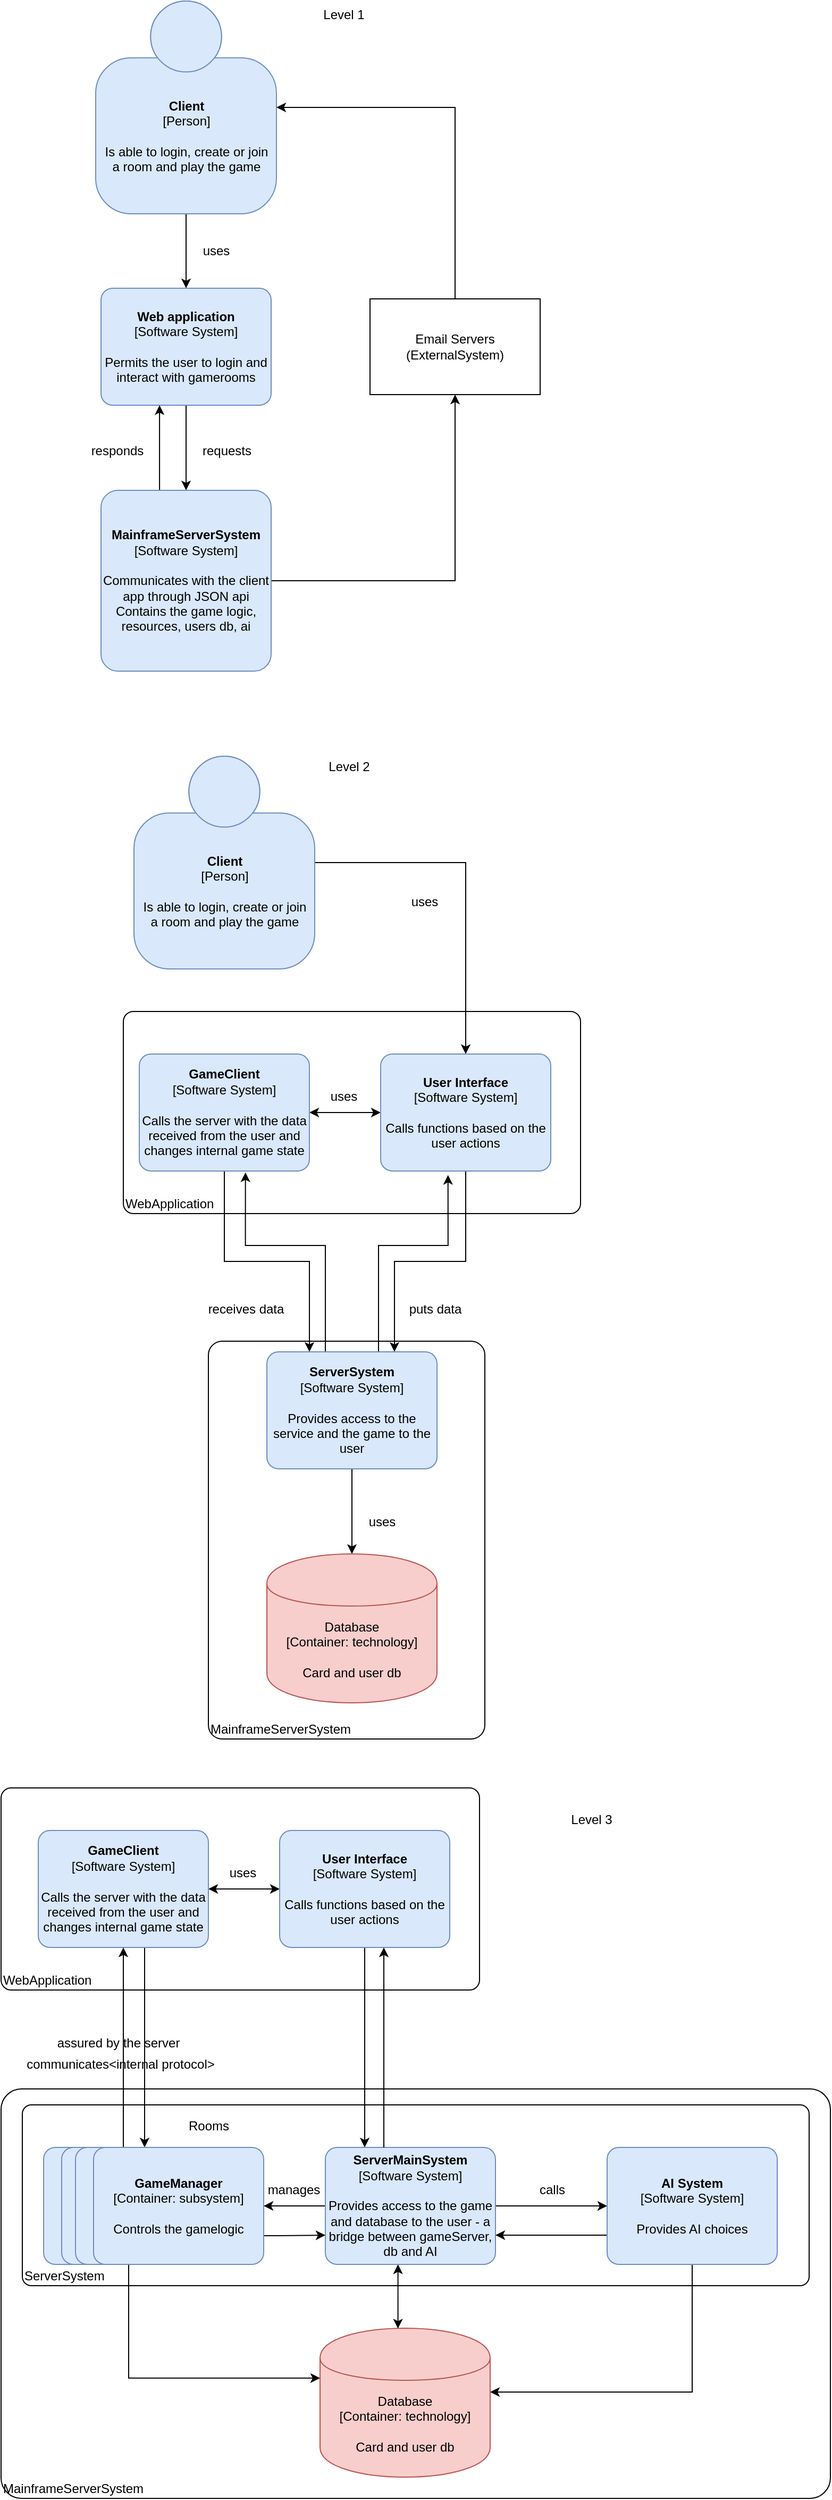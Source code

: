 <mxfile version="13.0.5" type="github">
  <diagram id="RPgiNZDQ3_FbHzRo0A-G" name="Page-1">
    <mxGraphModel dx="434" dy="691" grid="1" gridSize="10" guides="1" tooltips="1" connect="1" arrows="1" fold="1" page="1" pageScale="1" pageWidth="850" pageHeight="1100" math="0" shadow="0">
      <root>
        <mxCell id="0" />
        <mxCell id="1" parent="0" />
        <mxCell id="0MRRj5SCrSBQv9uq5w2X-92" value="&lt;div style=&quot;text-align: left&quot;&gt;MainframeServerSystem&lt;/div&gt;" style="rounded=1;whiteSpace=wrap;html=1;labelBackgroundColor=none;fillColor=#ffffff;fontColor=#000000;align=left;arcSize=5;strokeColor=#000000;verticalAlign=bottom;points=[[0.25,0,0],[0.5,0,0],[0.75,0,0],[1,0.25,0],[1,0.5,0],[1,0.75,0],[0.75,1,0],[0.5,1,0],[0.25,1,0],[0,0.75,0],[0,0.5,0],[0,0.25,0]];" vertex="1" parent="1">
          <mxGeometry x="885" y="1993" width="780" height="385" as="geometry" />
        </mxCell>
        <mxCell id="0MRRj5SCrSBQv9uq5w2X-57" value="&lt;div style=&quot;text-align: left&quot;&gt;MainframeServerSystem&lt;/div&gt;" style="rounded=1;whiteSpace=wrap;html=1;labelBackgroundColor=none;fillColor=#ffffff;fontColor=#000000;align=left;arcSize=5;strokeColor=#000000;verticalAlign=bottom;points=[[0.25,0,0],[0.5,0,0],[0.75,0,0],[1,0.25,0],[1,0.5,0],[1,0.75,0],[0.75,1,0],[0.5,1,0],[0.25,1,0],[0,0.75,0],[0,0.5,0],[0,0.25,0]];" vertex="1" parent="1">
          <mxGeometry x="1080" y="1290" width="260" height="374" as="geometry" />
        </mxCell>
        <mxCell id="0MRRj5SCrSBQv9uq5w2X-3" style="edgeStyle=orthogonalEdgeStyle;rounded=0;orthogonalLoop=1;jettySize=auto;html=1;" edge="1" parent="1" source="0MRRj5SCrSBQv9uq5w2X-4" target="0MRRj5SCrSBQv9uq5w2X-5">
          <mxGeometry relative="1" as="geometry" />
        </mxCell>
        <mxCell id="0MRRj5SCrSBQv9uq5w2X-4" value="&lt;b&gt;Client&lt;/b&gt;&lt;div&gt;[Person]&lt;/div&gt;&lt;br&gt;&lt;div&gt;Is able to login, create or join&lt;/div&gt;&lt;div&gt; a room and play the game&lt;br&gt;&lt;/div&gt;" style="html=1;dashed=0;whitespace=wrap;fillColor=#DAE8FC;strokeColor=#6C8EBF;shape=mxgraph.c4.person;align=center;points=[[0.5,0,0],[1,0.5,0],[1,0.75,0],[0.75,1,0],[0.5,1,0],[0.25,1,0],[0,0.75,0],[0,0.5,0]];" vertex="1" parent="1">
          <mxGeometry x="974" y="30" width="170" height="200" as="geometry" />
        </mxCell>
        <mxCell id="0MRRj5SCrSBQv9uq5w2X-9" style="edgeStyle=orthogonalEdgeStyle;rounded=0;orthogonalLoop=1;jettySize=auto;html=1;entryX=0.5;entryY=0;entryDx=0;entryDy=0;entryPerimeter=0;" edge="1" parent="1" source="0MRRj5SCrSBQv9uq5w2X-5" target="0MRRj5SCrSBQv9uq5w2X-8">
          <mxGeometry relative="1" as="geometry" />
        </mxCell>
        <mxCell id="0MRRj5SCrSBQv9uq5w2X-5" value="&lt;b&gt;Web application&lt;br&gt;&lt;/b&gt;&lt;div&gt;[Software System]&lt;/div&gt;&lt;br&gt;&lt;div&gt;Permits the user to login and interact with gamerooms&lt;br&gt;&lt;/div&gt;" style="rounded=1;whiteSpace=wrap;html=1;labelBackgroundColor=none;fillColor=#dae8fc;fontColor=#000000;align=center;arcSize=10;strokeColor=#6c8ebf;points=[[0.25,0,0],[0.5,0,0],[0.75,0,0],[1,0.25,0],[1,0.5,0],[1,0.75,0],[0.75,1,0],[0.5,1,0],[0.25,1,0],[0,0.75,0],[0,0.5,0],[0,0.25,0]];" vertex="1" parent="1">
          <mxGeometry x="979" y="300" width="160" height="110.0" as="geometry" />
        </mxCell>
        <mxCell id="0MRRj5SCrSBQv9uq5w2X-6" value="Level 1" style="text;html=1;align=center;verticalAlign=middle;resizable=0;points=[];autosize=1;" vertex="1" parent="1">
          <mxGeometry x="1182" y="33" width="50" height="20" as="geometry" />
        </mxCell>
        <mxCell id="0MRRj5SCrSBQv9uq5w2X-7" value="uses" style="text;html=1;align=center;verticalAlign=middle;resizable=0;points=[];autosize=1;" vertex="1" parent="1">
          <mxGeometry x="1067" y="255" width="40" height="20" as="geometry" />
        </mxCell>
        <mxCell id="0MRRj5SCrSBQv9uq5w2X-10" style="edgeStyle=orthogonalEdgeStyle;rounded=0;orthogonalLoop=1;jettySize=auto;html=1;entryX=0.344;entryY=1;entryDx=0;entryDy=0;entryPerimeter=0;exitX=0.344;exitY=0;exitDx=0;exitDy=0;exitPerimeter=0;" edge="1" parent="1" source="0MRRj5SCrSBQv9uq5w2X-8" target="0MRRj5SCrSBQv9uq5w2X-5">
          <mxGeometry relative="1" as="geometry" />
        </mxCell>
        <mxCell id="0MRRj5SCrSBQv9uq5w2X-50" style="edgeStyle=orthogonalEdgeStyle;rounded=0;orthogonalLoop=1;jettySize=auto;html=1;" edge="1" parent="1" source="0MRRj5SCrSBQv9uq5w2X-8" target="0MRRj5SCrSBQv9uq5w2X-49">
          <mxGeometry relative="1" as="geometry" />
        </mxCell>
        <mxCell id="0MRRj5SCrSBQv9uq5w2X-8" value="&lt;b&gt;MainframeServerSystem&lt;br&gt;&lt;/b&gt;&lt;div&gt;[Software System]&lt;/div&gt;&lt;br&gt;&lt;div&gt;Communicates with the client app through JSON api&lt;/div&gt;&lt;div&gt;Contains the game logic, resources, users db, ai&lt;/div&gt;" style="rounded=1;whiteSpace=wrap;html=1;labelBackgroundColor=none;fillColor=#dae8fc;fontColor=#000000;align=center;arcSize=10;strokeColor=#6c8ebf;points=[[0.25,0,0],[0.5,0,0],[0.75,0,0],[1,0.25,0],[1,0.5,0],[1,0.75,0],[0.75,1,0],[0.5,1,0],[0.25,1,0],[0,0.75,0],[0,0.5,0],[0,0.25,0]];" vertex="1" parent="1">
          <mxGeometry x="979" y="490" width="160" height="170" as="geometry" />
        </mxCell>
        <mxCell id="0MRRj5SCrSBQv9uq5w2X-12" value="requests" style="text;html=1;align=center;verticalAlign=middle;resizable=0;points=[];autosize=1;" vertex="1" parent="1">
          <mxGeometry x="1067" y="442.5" width="60" height="20" as="geometry" />
        </mxCell>
        <mxCell id="0MRRj5SCrSBQv9uq5w2X-13" value="responds" style="text;html=1;align=center;verticalAlign=middle;resizable=0;points=[];autosize=1;" vertex="1" parent="1">
          <mxGeometry x="964" y="442.5" width="60" height="20" as="geometry" />
        </mxCell>
        <mxCell id="0MRRj5SCrSBQv9uq5w2X-14" value="&lt;div style=&quot;text-align: left&quot;&gt;WebApplication&lt;/div&gt;" style="rounded=1;whiteSpace=wrap;html=1;labelBackgroundColor=none;fillColor=#ffffff;fontColor=#000000;align=left;arcSize=5;strokeColor=#000000;verticalAlign=bottom;points=[[0.25,0,0],[0.5,0,0],[0.75,0,0],[1,0.25,0],[1,0.5,0],[1,0.75,0],[0.75,1,0],[0.5,1,0],[0.25,1,0],[0,0.75,0],[0,0.5,0],[0,0.25,0]];" vertex="1" parent="1">
          <mxGeometry x="1000" y="980" width="430" height="190" as="geometry" />
        </mxCell>
        <mxCell id="0MRRj5SCrSBQv9uq5w2X-15" value="Level 2" style="text;html=1;align=center;verticalAlign=middle;resizable=0;points=[];autosize=1;" vertex="1" parent="1">
          <mxGeometry x="1187" y="740" width="50" height="20" as="geometry" />
        </mxCell>
        <mxCell id="0MRRj5SCrSBQv9uq5w2X-16" style="edgeStyle=orthogonalEdgeStyle;rounded=0;orthogonalLoop=1;jettySize=auto;html=1;startArrow=none;startFill=0;endArrow=classic;endFill=1;" edge="1" source="0MRRj5SCrSBQv9uq5w2X-17" target="0MRRj5SCrSBQv9uq5w2X-20" parent="1">
          <mxGeometry relative="1" as="geometry" />
        </mxCell>
        <mxCell id="0MRRj5SCrSBQv9uq5w2X-17" value="&lt;b&gt;Client&lt;/b&gt;&lt;div&gt;[Person]&lt;/div&gt;&lt;br&gt;&lt;div&gt;Is able to login, create or join&lt;/div&gt;&lt;div&gt; a room and play the game&lt;br&gt;&lt;/div&gt;" style="html=1;dashed=0;whitespace=wrap;fillColor=#DAE8FC;strokeColor=#6C8EBF;shape=mxgraph.c4.person;align=center;points=[[0.5,0,0],[1,0.5,0],[1,0.75,0],[0.75,1,0],[0.5,1,0],[0.25,1,0],[0,0.75,0],[0,0.5,0]];" vertex="1" parent="1">
          <mxGeometry x="1010" y="740" width="170" height="200" as="geometry" />
        </mxCell>
        <mxCell id="0MRRj5SCrSBQv9uq5w2X-18" style="edgeStyle=orthogonalEdgeStyle;rounded=0;orthogonalLoop=1;jettySize=auto;html=1;entryX=0;entryY=0.5;entryDx=0;entryDy=0;entryPerimeter=0;startArrow=classic;startFill=1;endArrow=classic;endFill=1;" edge="1" source="0MRRj5SCrSBQv9uq5w2X-19" target="0MRRj5SCrSBQv9uq5w2X-20" parent="1">
          <mxGeometry relative="1" as="geometry" />
        </mxCell>
        <mxCell id="0MRRj5SCrSBQv9uq5w2X-55" style="edgeStyle=orthogonalEdgeStyle;rounded=0;orthogonalLoop=1;jettySize=auto;html=1;entryX=0.25;entryY=0;entryDx=0;entryDy=0;entryPerimeter=0;" edge="1" parent="1" source="0MRRj5SCrSBQv9uq5w2X-19" target="0MRRj5SCrSBQv9uq5w2X-52">
          <mxGeometry relative="1" as="geometry" />
        </mxCell>
        <mxCell id="0MRRj5SCrSBQv9uq5w2X-19" value="&lt;b&gt;GameClient&lt;/b&gt;&lt;div&gt;[Software System]&lt;/div&gt;&lt;br&gt;&lt;div&gt;Calls the server with the data received from the user and changes internal game state&lt;br&gt;&lt;/div&gt;" style="rounded=1;whiteSpace=wrap;html=1;labelBackgroundColor=none;fillColor=#dae8fc;fontColor=#000000;align=center;arcSize=10;strokeColor=#6c8ebf;points=[[0.25,0,0],[0.5,0,0],[0.75,0,0],[1,0.25,0],[1,0.5,0],[1,0.75,0],[0.75,1,0],[0.5,1,0],[0.25,1,0],[0,0.75,0],[0,0.5,0],[0,0.25,0]];" vertex="1" parent="1">
          <mxGeometry x="1015" y="1020" width="160" height="110.0" as="geometry" />
        </mxCell>
        <mxCell id="0MRRj5SCrSBQv9uq5w2X-53" style="edgeStyle=orthogonalEdgeStyle;rounded=0;orthogonalLoop=1;jettySize=auto;html=1;entryX=0.75;entryY=0;entryDx=0;entryDy=0;entryPerimeter=0;" edge="1" parent="1" source="0MRRj5SCrSBQv9uq5w2X-20" target="0MRRj5SCrSBQv9uq5w2X-52">
          <mxGeometry relative="1" as="geometry" />
        </mxCell>
        <mxCell id="0MRRj5SCrSBQv9uq5w2X-20" value="&lt;b&gt;User Interface&lt;br&gt;&lt;/b&gt;&lt;div&gt;[Software System]&lt;/div&gt;&lt;br&gt;&lt;div&gt;Calls functions based on the user actions&lt;br&gt;&lt;/div&gt;" style="rounded=1;whiteSpace=wrap;html=1;labelBackgroundColor=none;fillColor=#dae8fc;fontColor=#000000;align=center;arcSize=10;strokeColor=#6c8ebf;points=[[0.25,0,0],[0.5,0,0],[0.75,0,0],[1,0.25,0],[1,0.5,0],[1,0.75,0],[0.75,1,0],[0.5,1,0],[0.25,1,0],[0,0.75,0],[0,0.5,0],[0,0.25,0]];" vertex="1" parent="1">
          <mxGeometry x="1242" y="1020" width="160" height="110.0" as="geometry" />
        </mxCell>
        <mxCell id="0MRRj5SCrSBQv9uq5w2X-21" value="uses" style="text;html=1;align=center;verticalAlign=middle;resizable=0;points=[];autosize=1;" vertex="1" parent="1">
          <mxGeometry x="1187" y="1050" width="40" height="20" as="geometry" />
        </mxCell>
        <mxCell id="0MRRj5SCrSBQv9uq5w2X-22" value="uses" style="text;html=1;align=center;verticalAlign=middle;resizable=0;points=[];autosize=1;" vertex="1" parent="1">
          <mxGeometry x="1263" y="867" width="40" height="20" as="geometry" />
        </mxCell>
        <mxCell id="0MRRj5SCrSBQv9uq5w2X-47" value="puts data" style="text;html=1;align=center;verticalAlign=middle;resizable=0;points=[];autosize=1;" vertex="1" parent="1">
          <mxGeometry x="1263" y="1250" width="60" height="20" as="geometry" />
        </mxCell>
        <mxCell id="0MRRj5SCrSBQv9uq5w2X-48" value="&lt;div&gt;receives data&lt;/div&gt;" style="text;html=1;align=center;verticalAlign=middle;resizable=0;points=[];autosize=1;" vertex="1" parent="1">
          <mxGeometry x="1070" y="1250" width="90" height="20" as="geometry" />
        </mxCell>
        <mxCell id="0MRRj5SCrSBQv9uq5w2X-51" style="edgeStyle=orthogonalEdgeStyle;rounded=0;orthogonalLoop=1;jettySize=auto;html=1;entryX=1;entryY=0.5;entryDx=0;entryDy=0;entryPerimeter=0;" edge="1" parent="1" source="0MRRj5SCrSBQv9uq5w2X-49" target="0MRRj5SCrSBQv9uq5w2X-4">
          <mxGeometry relative="1" as="geometry">
            <Array as="points">
              <mxPoint x="1312" y="130" />
            </Array>
          </mxGeometry>
        </mxCell>
        <mxCell id="0MRRj5SCrSBQv9uq5w2X-49" value="Email Servers&lt;br&gt;(ExternalSystem)" style="rounded=0;whiteSpace=wrap;html=1;" vertex="1" parent="1">
          <mxGeometry x="1232" y="310" width="160" height="90" as="geometry" />
        </mxCell>
        <mxCell id="0MRRj5SCrSBQv9uq5w2X-54" style="edgeStyle=orthogonalEdgeStyle;rounded=0;orthogonalLoop=1;jettySize=auto;html=1;entryX=0.396;entryY=1.034;entryDx=0;entryDy=0;entryPerimeter=0;" edge="1" parent="1" source="0MRRj5SCrSBQv9uq5w2X-52" target="0MRRj5SCrSBQv9uq5w2X-20">
          <mxGeometry relative="1" as="geometry">
            <Array as="points">
              <mxPoint x="1240" y="1200" />
              <mxPoint x="1305" y="1200" />
            </Array>
          </mxGeometry>
        </mxCell>
        <mxCell id="0MRRj5SCrSBQv9uq5w2X-56" style="edgeStyle=orthogonalEdgeStyle;rounded=0;orthogonalLoop=1;jettySize=auto;html=1;entryX=0.624;entryY=1.012;entryDx=0;entryDy=0;entryPerimeter=0;" edge="1" parent="1" source="0MRRj5SCrSBQv9uq5w2X-52" target="0MRRj5SCrSBQv9uq5w2X-19">
          <mxGeometry relative="1" as="geometry">
            <Array as="points">
              <mxPoint x="1190" y="1200" />
              <mxPoint x="1115" y="1200" />
            </Array>
          </mxGeometry>
        </mxCell>
        <mxCell id="0MRRj5SCrSBQv9uq5w2X-59" style="edgeStyle=orthogonalEdgeStyle;rounded=0;orthogonalLoop=1;jettySize=auto;html=1;" edge="1" parent="1" source="0MRRj5SCrSBQv9uq5w2X-52" target="0MRRj5SCrSBQv9uq5w2X-58">
          <mxGeometry relative="1" as="geometry" />
        </mxCell>
        <mxCell id="0MRRj5SCrSBQv9uq5w2X-52" value="&lt;b&gt;ServerSystem&lt;/b&gt;&lt;div&gt;[Software System]&lt;/div&gt;&lt;br&gt;&lt;div&gt;Provides access to the service and the game to the user&lt;br&gt;&lt;/div&gt;" style="rounded=1;whiteSpace=wrap;html=1;labelBackgroundColor=none;fillColor=#dae8fc;fontColor=#000000;align=center;arcSize=10;strokeColor=#6c8ebf;points=[[0.25,0,0],[0.5,0,0],[0.75,0,0],[1,0.25,0],[1,0.5,0],[1,0.75,0],[0.75,1,0],[0.5,1,0],[0.25,1,0],[0,0.75,0],[0,0.5,0],[0,0.25,0]];" vertex="1" parent="1">
          <mxGeometry x="1135" y="1300" width="160" height="110" as="geometry" />
        </mxCell>
        <mxCell id="0MRRj5SCrSBQv9uq5w2X-58" value="&lt;span&gt;Database&lt;/span&gt;&lt;div&gt;[Container:&amp;nbsp;technology]&lt;/div&gt;&lt;br&gt;&lt;div&gt;Card and user db&lt;/div&gt;" style="shape=cylinder;whiteSpace=wrap;html=1;boundedLbl=1;rounded=0;labelBackgroundColor=none;fillColor=#f8cecc;fontSize=12;align=center;strokeColor=#b85450;points=[[0.5,0,0],[1,0.25,0],[1,0.5,0],[1,0.75,0],[0.5,1,0],[0,0.75,0],[0,0.5,0],[0,0.25,0]];" vertex="1" parent="1">
          <mxGeometry x="1135" y="1490" width="160" height="140" as="geometry" />
        </mxCell>
        <mxCell id="0MRRj5SCrSBQv9uq5w2X-62" value="uses" style="text;html=1;align=center;verticalAlign=middle;resizable=0;points=[];autosize=1;" vertex="1" parent="1">
          <mxGeometry x="1223" y="1450" width="40" height="20" as="geometry" />
        </mxCell>
        <mxCell id="0MRRj5SCrSBQv9uq5w2X-63" value="ServerSystem" style="rounded=1;whiteSpace=wrap;html=1;labelBackgroundColor=none;fillColor=#ffffff;fontColor=#000000;align=left;arcSize=5;strokeColor=#000000;verticalAlign=bottom;points=[[0.25,0,0],[0.5,0,0],[0.75,0,0],[1,0.25,0],[1,0.5,0],[1,0.75,0],[0.75,1,0],[0.5,1,0],[0.25,1,0],[0,0.75,0],[0,0.5,0],[0,0.25,0]];" vertex="1" parent="1">
          <mxGeometry x="905" y="2008" width="740" height="170" as="geometry" />
        </mxCell>
        <mxCell id="0MRRj5SCrSBQv9uq5w2X-64" value="&lt;span&gt;Database&lt;/span&gt;&lt;div&gt;[Container:&amp;nbsp;technology]&lt;/div&gt;&lt;br&gt;&lt;div&gt;Card and user db&lt;/div&gt;" style="shape=cylinder;whiteSpace=wrap;html=1;boundedLbl=1;rounded=0;labelBackgroundColor=none;fillColor=#f8cecc;fontSize=12;align=center;strokeColor=#b85450;points=[[0.5,0,0],[1,0.25,0],[1,0.5,0],[1,0.75,0],[0.5,1,0],[0,0.75,0],[0,0.5,0],[0,0.25,0]];" vertex="1" parent="1">
          <mxGeometry x="1185" y="2218" width="160" height="140" as="geometry" />
        </mxCell>
        <mxCell id="0MRRj5SCrSBQv9uq5w2X-65" style="edgeStyle=orthogonalEdgeStyle;rounded=0;orthogonalLoop=1;jettySize=auto;html=1;entryX=0;entryY=0.335;entryDx=0;entryDy=0;entryPerimeter=0;startArrow=none;startFill=0;endArrow=classic;endFill=1;" edge="1" parent="1" source="0MRRj5SCrSBQv9uq5w2X-67" target="0MRRj5SCrSBQv9uq5w2X-64">
          <mxGeometry relative="1" as="geometry">
            <Array as="points">
              <mxPoint x="1005" y="2265" />
            </Array>
          </mxGeometry>
        </mxCell>
        <mxCell id="0MRRj5SCrSBQv9uq5w2X-67" value="&lt;span&gt;&lt;b&gt;GameManager&lt;/b&gt;&lt;/span&gt;&lt;br&gt;&lt;div&gt;[Container:&amp;nbsp;&lt;span&gt;technology&lt;/span&gt;&lt;span&gt;]&lt;/span&gt;&lt;/div&gt;&lt;br&gt;&lt;div&gt;Controls the gamelogic&lt;br&gt;&lt;/div&gt;" style="rounded=1;whiteSpace=wrap;html=1;labelBackgroundColor=none;fillColor=#dae8fc;fontColor=#000000;align=center;arcSize=10;strokeColor=#6c8ebf;points=[[0.25,0,0],[0.5,0,0],[0.75,0,0],[1,0.25,0],[1,0.5,0],[1,0.75,0],[0.75,1,0],[0.5,1,0],[0.25,1,0],[0,0.75,0],[0,0.5,0],[0,0.25,0]];" vertex="1" parent="1">
          <mxGeometry x="925" y="2048" width="160" height="110.0" as="geometry" />
        </mxCell>
        <mxCell id="0MRRj5SCrSBQv9uq5w2X-69" style="edgeStyle=orthogonalEdgeStyle;rounded=0;orthogonalLoop=1;jettySize=auto;html=1;exitX=1;exitY=0.5;exitDx=0;exitDy=0;exitPerimeter=0;startArrow=none;startFill=0;endArrow=classic;endFill=1;" edge="1" parent="1" source="0MRRj5SCrSBQv9uq5w2X-71" target="0MRRj5SCrSBQv9uq5w2X-73">
          <mxGeometry relative="1" as="geometry" />
        </mxCell>
        <mxCell id="0MRRj5SCrSBQv9uq5w2X-70" style="edgeStyle=orthogonalEdgeStyle;rounded=0;orthogonalLoop=1;jettySize=auto;html=1;startArrow=classic;startFill=1;endArrow=classic;endFill=1;entryX=0.458;entryY=0.002;entryDx=0;entryDy=0;entryPerimeter=0;" edge="1" parent="1" source="0MRRj5SCrSBQv9uq5w2X-71" target="0MRRj5SCrSBQv9uq5w2X-64">
          <mxGeometry relative="1" as="geometry">
            <Array as="points">
              <mxPoint x="1258" y="2218" />
            </Array>
          </mxGeometry>
        </mxCell>
        <mxCell id="0MRRj5SCrSBQv9uq5w2X-109" style="edgeStyle=orthogonalEdgeStyle;rounded=0;orthogonalLoop=1;jettySize=auto;html=1;" edge="1" parent="1" source="0MRRj5SCrSBQv9uq5w2X-71" target="0MRRj5SCrSBQv9uq5w2X-102">
          <mxGeometry relative="1" as="geometry" />
        </mxCell>
        <mxCell id="0MRRj5SCrSBQv9uq5w2X-71" value="&lt;b&gt;ServerMainSystem&lt;/b&gt;&lt;div&gt;[Software System]&lt;/div&gt;&lt;br&gt;&lt;div&gt;Provides access to the game and database to the user - a bridge between gameServer, db and AI&lt;br&gt;&lt;/div&gt;" style="rounded=1;whiteSpace=wrap;html=1;labelBackgroundColor=none;fillColor=#dae8fc;fontColor=#000000;align=center;arcSize=10;strokeColor=#6c8ebf;points=[[0.25,0,0],[0.5,0,0],[0.75,0,0],[1,0.25,0],[1,0.5,0],[1,0.75,0],[0.75,1,0],[0.5,1,0],[0.25,1,0],[0,0.75,0],[0,0.5,0],[0,0.25,0]];" vertex="1" parent="1">
          <mxGeometry x="1190" y="2048" width="160" height="110" as="geometry" />
        </mxCell>
        <mxCell id="0MRRj5SCrSBQv9uq5w2X-72" style="edgeStyle=orthogonalEdgeStyle;rounded=0;orthogonalLoop=1;jettySize=auto;html=1;entryX=1;entryY=0.429;entryDx=0;entryDy=0;entryPerimeter=0;startArrow=none;startFill=0;endArrow=classic;endFill=1;" edge="1" parent="1" source="0MRRj5SCrSBQv9uq5w2X-73" target="0MRRj5SCrSBQv9uq5w2X-64">
          <mxGeometry relative="1" as="geometry">
            <Array as="points">
              <mxPoint x="1535" y="2278" />
              <mxPoint x="1345" y="2278" />
            </Array>
          </mxGeometry>
        </mxCell>
        <mxCell id="0MRRj5SCrSBQv9uq5w2X-91" style="edgeStyle=orthogonalEdgeStyle;rounded=0;orthogonalLoop=1;jettySize=auto;html=1;exitX=0;exitY=0.75;exitDx=0;exitDy=0;exitPerimeter=0;entryX=1;entryY=0.75;entryDx=0;entryDy=0;entryPerimeter=0;" edge="1" parent="1" source="0MRRj5SCrSBQv9uq5w2X-73" target="0MRRj5SCrSBQv9uq5w2X-71">
          <mxGeometry relative="1" as="geometry" />
        </mxCell>
        <mxCell id="0MRRj5SCrSBQv9uq5w2X-73" value="&lt;b&gt;AI System&lt;br&gt;&lt;/b&gt;&lt;div&gt;[Software System]&lt;/div&gt;&lt;br&gt;&lt;div&gt;Provides AI choices&lt;/div&gt;" style="rounded=1;whiteSpace=wrap;html=1;labelBackgroundColor=none;fillColor=#dae8fc;fontColor=#000000;align=center;arcSize=10;strokeColor=#6c8ebf;points=[[0.25,0,0],[0.5,0,0],[0.75,0,0],[1,0.25,0],[1,0.5,0],[1,0.75,0],[0.75,1,0],[0.5,1,0],[0.25,1,0],[0,0.75,0],[0,0.5,0],[0,0.25,0]];" vertex="1" parent="1">
          <mxGeometry x="1455" y="2048" width="160" height="110.0" as="geometry" />
        </mxCell>
        <mxCell id="0MRRj5SCrSBQv9uq5w2X-78" value="communicates&amp;lt;internal protocol&amp;gt;" style="text;html=1;align=center;verticalAlign=middle;resizable=0;points=[];autosize=1;" vertex="1" parent="1">
          <mxGeometry x="902" y="1960" width="190" height="20" as="geometry" />
        </mxCell>
        <mxCell id="0MRRj5SCrSBQv9uq5w2X-81" value="calls" style="text;html=1;align=center;verticalAlign=middle;resizable=0;points=[];autosize=1;" vertex="1" parent="1">
          <mxGeometry x="1383" y="2078" width="40" height="20" as="geometry" />
        </mxCell>
        <mxCell id="0MRRj5SCrSBQv9uq5w2X-82" value="&lt;div style=&quot;text-align: left&quot;&gt;WebApplication&lt;/div&gt;" style="rounded=1;whiteSpace=wrap;html=1;labelBackgroundColor=none;fillColor=#ffffff;fontColor=#000000;align=left;arcSize=5;strokeColor=#000000;verticalAlign=bottom;points=[[0.25,0,0],[0.5,0,0],[0.75,0,0],[1,0.25,0],[1,0.5,0],[1,0.75,0],[0.75,1,0],[0.5,1,0],[0.25,1,0],[0,0.75,0],[0,0.5,0],[0,0.25,0]];" vertex="1" parent="1">
          <mxGeometry x="885" y="1710" width="450" height="190" as="geometry" />
        </mxCell>
        <mxCell id="0MRRj5SCrSBQv9uq5w2X-83" style="edgeStyle=orthogonalEdgeStyle;rounded=0;orthogonalLoop=1;jettySize=auto;html=1;entryX=0;entryY=0.5;entryDx=0;entryDy=0;entryPerimeter=0;startArrow=classic;startFill=1;endArrow=classic;endFill=1;" edge="1" source="0MRRj5SCrSBQv9uq5w2X-84" target="0MRRj5SCrSBQv9uq5w2X-85" parent="1">
          <mxGeometry relative="1" as="geometry" />
        </mxCell>
        <mxCell id="0MRRj5SCrSBQv9uq5w2X-112" style="edgeStyle=orthogonalEdgeStyle;rounded=0;orthogonalLoop=1;jettySize=auto;html=1;" edge="1" parent="1" source="0MRRj5SCrSBQv9uq5w2X-84" target="0MRRj5SCrSBQv9uq5w2X-102">
          <mxGeometry relative="1" as="geometry">
            <Array as="points">
              <mxPoint x="1020" y="1910" />
              <mxPoint x="1020" y="1910" />
            </Array>
          </mxGeometry>
        </mxCell>
        <mxCell id="0MRRj5SCrSBQv9uq5w2X-84" value="&lt;b&gt;GameClient&lt;/b&gt;&lt;div&gt;[Software System]&lt;/div&gt;&lt;br&gt;&lt;div&gt;Calls the server with the data received from the user and changes internal game state&lt;br&gt;&lt;/div&gt;" style="rounded=1;whiteSpace=wrap;html=1;labelBackgroundColor=none;fillColor=#dae8fc;fontColor=#000000;align=center;arcSize=10;strokeColor=#6c8ebf;points=[[0.25,0,0],[0.5,0,0],[0.75,0,0],[1,0.25,0],[1,0.5,0],[1,0.75,0],[0.75,1,0],[0.5,1,0],[0.25,1,0],[0,0.75,0],[0,0.5,0],[0,0.25,0]];" vertex="1" parent="1">
          <mxGeometry x="920" y="1750" width="160" height="110.0" as="geometry" />
        </mxCell>
        <mxCell id="0MRRj5SCrSBQv9uq5w2X-104" style="edgeStyle=orthogonalEdgeStyle;rounded=0;orthogonalLoop=1;jettySize=auto;html=1;" edge="1" parent="1" source="0MRRj5SCrSBQv9uq5w2X-85" target="0MRRj5SCrSBQv9uq5w2X-71">
          <mxGeometry relative="1" as="geometry">
            <Array as="points">
              <mxPoint x="1227" y="1998" />
              <mxPoint x="1227" y="1998" />
            </Array>
          </mxGeometry>
        </mxCell>
        <mxCell id="0MRRj5SCrSBQv9uq5w2X-85" value="&lt;b&gt;User Interface&lt;br&gt;&lt;/b&gt;&lt;div&gt;[Software System]&lt;/div&gt;&lt;br&gt;&lt;div&gt;Calls functions based on the user actions&lt;br&gt;&lt;/div&gt;" style="rounded=1;whiteSpace=wrap;html=1;labelBackgroundColor=none;fillColor=#dae8fc;fontColor=#000000;align=center;arcSize=10;strokeColor=#6c8ebf;points=[[0.25,0,0],[0.5,0,0],[0.75,0,0],[1,0.25,0],[1,0.5,0],[1,0.75,0],[0.75,1,0],[0.5,1,0],[0.25,1,0],[0,0.75,0],[0,0.5,0],[0,0.25,0]];" vertex="1" parent="1">
          <mxGeometry x="1147" y="1750" width="160" height="110.0" as="geometry" />
        </mxCell>
        <mxCell id="0MRRj5SCrSBQv9uq5w2X-86" value="uses" style="text;html=1;align=center;verticalAlign=middle;resizable=0;points=[];autosize=1;" vertex="1" parent="1">
          <mxGeometry x="1092" y="1780" width="40" height="20" as="geometry" />
        </mxCell>
        <mxCell id="0MRRj5SCrSBQv9uq5w2X-87" value="&lt;div&gt;Level 3&lt;/div&gt;" style="text;html=1;align=center;verticalAlign=middle;resizable=0;points=[];autosize=1;" vertex="1" parent="1">
          <mxGeometry x="1415" y="1730" width="50" height="20" as="geometry" />
        </mxCell>
        <mxCell id="0MRRj5SCrSBQv9uq5w2X-99" style="edgeStyle=orthogonalEdgeStyle;rounded=0;orthogonalLoop=1;jettySize=auto;html=1;" edge="1" parent="1" source="0MRRj5SCrSBQv9uq5w2X-67" target="0MRRj5SCrSBQv9uq5w2X-84">
          <mxGeometry relative="1" as="geometry">
            <Array as="points">
              <mxPoint x="1000" y="2008" />
              <mxPoint x="1000" y="2008" />
            </Array>
          </mxGeometry>
        </mxCell>
        <mxCell id="0MRRj5SCrSBQv9uq5w2X-100" value="&lt;span&gt;&lt;b&gt;GameManager&lt;/b&gt;&lt;/span&gt;&lt;br&gt;&lt;div&gt;[Container:&amp;nbsp;&lt;span&gt;technology&lt;/span&gt;&lt;span&gt;]&lt;/span&gt;&lt;/div&gt;&lt;br&gt;&lt;div&gt;Controls the gamelogic&lt;br&gt;&lt;/div&gt;" style="rounded=1;whiteSpace=wrap;html=1;labelBackgroundColor=none;fillColor=#dae8fc;fontColor=#000000;align=center;arcSize=10;strokeColor=#6c8ebf;points=[[0.25,0,0],[0.5,0,0],[0.75,0,0],[1,0.25,0],[1,0.5,0],[1,0.75,0],[0.75,1,0],[0.5,1,0],[0.25,1,0],[0,0.75,0],[0,0.5,0],[0,0.25,0]];" vertex="1" parent="1">
          <mxGeometry x="942" y="2048" width="160" height="110.0" as="geometry" />
        </mxCell>
        <mxCell id="0MRRj5SCrSBQv9uq5w2X-101" value="&lt;span&gt;&lt;b&gt;GameManager&lt;/b&gt;&lt;/span&gt;&lt;br&gt;&lt;div&gt;[Container:&amp;nbsp;&lt;span&gt;technology&lt;/span&gt;&lt;span&gt;]&lt;/span&gt;&lt;/div&gt;&lt;br&gt;&lt;div&gt;Controls the gamelogic&lt;br&gt;&lt;/div&gt;" style="rounded=1;whiteSpace=wrap;html=1;labelBackgroundColor=none;fillColor=#dae8fc;fontColor=#000000;align=center;arcSize=10;strokeColor=#6c8ebf;points=[[0.25,0,0],[0.5,0,0],[0.75,0,0],[1,0.25,0],[1,0.5,0],[1,0.75,0],[0.75,1,0],[0.5,1,0],[0.25,1,0],[0,0.75,0],[0,0.5,0],[0,0.25,0]];" vertex="1" parent="1">
          <mxGeometry x="955" y="2048" width="160" height="110.0" as="geometry" />
        </mxCell>
        <mxCell id="0MRRj5SCrSBQv9uq5w2X-110" style="edgeStyle=orthogonalEdgeStyle;rounded=0;orthogonalLoop=1;jettySize=auto;html=1;entryX=0;entryY=0.75;entryDx=0;entryDy=0;entryPerimeter=0;" edge="1" parent="1" source="0MRRj5SCrSBQv9uq5w2X-102" target="0MRRj5SCrSBQv9uq5w2X-71">
          <mxGeometry relative="1" as="geometry">
            <Array as="points">
              <mxPoint x="1145" y="2131" />
              <mxPoint x="1145" y="2131" />
            </Array>
          </mxGeometry>
        </mxCell>
        <mxCell id="0MRRj5SCrSBQv9uq5w2X-102" value="&lt;span&gt;&lt;b&gt;GameManager&lt;/b&gt;&lt;/span&gt;&lt;br&gt;&lt;div&gt;[Container: subsystem&lt;span&gt;]&lt;/span&gt;&lt;/div&gt;&lt;br&gt;&lt;div&gt;Controls the gamelogic&lt;br&gt;&lt;/div&gt;" style="rounded=1;whiteSpace=wrap;html=1;labelBackgroundColor=none;fillColor=#dae8fc;fontColor=#000000;align=center;arcSize=10;strokeColor=#6c8ebf;points=[[0.25,0,0],[0.5,0,0],[0.75,0,0],[1,0.25,0],[1,0.5,0],[1,0.75,0],[0.75,1,0],[0.5,1,0],[0.25,1,0],[0,0.75,0],[0,0.5,0],[0,0.25,0]];" vertex="1" parent="1">
          <mxGeometry x="972" y="2048" width="160" height="110.0" as="geometry" />
        </mxCell>
        <mxCell id="0MRRj5SCrSBQv9uq5w2X-103" value="Rooms" style="text;html=1;align=center;verticalAlign=middle;resizable=0;points=[];autosize=1;" vertex="1" parent="1">
          <mxGeometry x="1055" y="2018" width="50" height="20" as="geometry" />
        </mxCell>
        <mxCell id="0MRRj5SCrSBQv9uq5w2X-106" style="edgeStyle=orthogonalEdgeStyle;rounded=0;orthogonalLoop=1;jettySize=auto;html=1;" edge="1" parent="1" source="0MRRj5SCrSBQv9uq5w2X-71" target="0MRRj5SCrSBQv9uq5w2X-85">
          <mxGeometry relative="1" as="geometry">
            <Array as="points">
              <mxPoint x="1245" y="1968" />
              <mxPoint x="1245" y="1968" />
            </Array>
          </mxGeometry>
        </mxCell>
        <mxCell id="0MRRj5SCrSBQv9uq5w2X-107" value="manages" style="text;html=1;align=center;verticalAlign=middle;resizable=0;points=[];autosize=1;" vertex="1" parent="1">
          <mxGeometry x="1130" y="2078" width="60" height="20" as="geometry" />
        </mxCell>
        <mxCell id="0MRRj5SCrSBQv9uq5w2X-79" value="assured by the server" style="text;html=1;align=center;verticalAlign=middle;resizable=0;points=[];autosize=1;" vertex="1" parent="1">
          <mxGeometry x="930" y="1940" width="130" height="20" as="geometry" />
        </mxCell>
      </root>
    </mxGraphModel>
  </diagram>
</mxfile>
